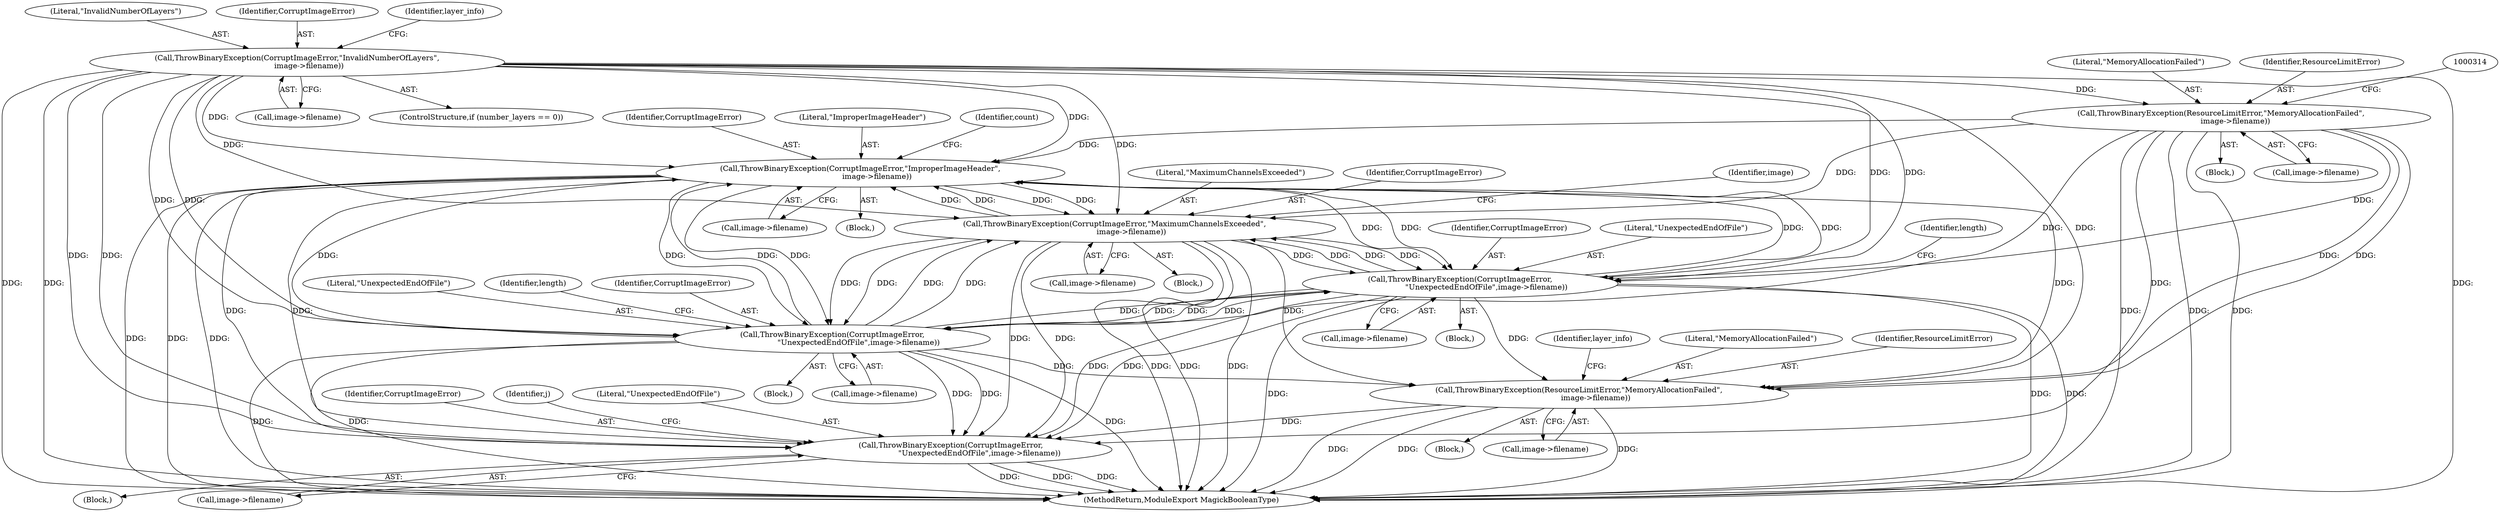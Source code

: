 digraph "0_ImageMagick_d4ec73f866a7c42a2e7f301fcd696e5cb7a7d3ab_1@pointer" {
"1001356" [label="(Call,ThrowBinaryException(ResourceLimitError,\"MemoryAllocationFailed\",\n              image->filename))"];
"1000307" [label="(Call,ThrowBinaryException(ResourceLimitError,\"MemoryAllocationFailed\",\n            image->filename))"];
"1000271" [label="(Call,ThrowBinaryException(CorruptImageError,\"InvalidNumberOfLayers\",\n          image->filename))"];
"1000627" [label="(Call,ThrowBinaryException(CorruptImageError,\"ImproperImageHeader\",\n              image->filename))"];
"1000442" [label="(Call,ThrowBinaryException(CorruptImageError,\"MaximumChannelsExceeded\",\n              image->filename))"];
"1001027" [label="(Call,ThrowBinaryException(CorruptImageError,\n                      \"UnexpectedEndOfFile\",image->filename))"];
"1001190" [label="(Call,ThrowBinaryException(CorruptImageError,\n                      \"UnexpectedEndOfFile\",image->filename))"];
"1001464" [label="(Call,ThrowBinaryException(CorruptImageError,\n                        \"UnexpectedEndOfFile\",image->filename))"];
"1000630" [label="(Call,image->filename)"];
"1000627" [label="(Call,ThrowBinaryException(CorruptImageError,\"ImproperImageHeader\",\n              image->filename))"];
"1001366" [label="(Identifier,layer_info)"];
"1000274" [label="(Call,image->filename)"];
"1001359" [label="(Call,image->filename)"];
"1000273" [label="(Literal,\"InvalidNumberOfLayers\")"];
"1000272" [label="(Identifier,CorruptImageError)"];
"1000608" [label="(Block,)"];
"1001192" [label="(Literal,\"UnexpectedEndOfFile\")"];
"1001034" [label="(Identifier,length)"];
"1000294" [label="(Block,)"];
"1001197" [label="(Identifier,length)"];
"1001030" [label="(Call,image->filename)"];
"1000271" [label="(Call,ThrowBinaryException(CorruptImageError,\"InvalidNumberOfLayers\",\n          image->filename))"];
"1001021" [label="(Block,)"];
"1000628" [label="(Identifier,CorruptImageError)"];
"1001358" [label="(Literal,\"MemoryAllocationFailed\")"];
"1001666" [label="(MethodReturn,ModuleExport MagickBooleanType)"];
"1000444" [label="(Literal,\"MaximumChannelsExceeded\")"];
"1001184" [label="(Block,)"];
"1001458" [label="(Block,)"];
"1000309" [label="(Literal,\"MemoryAllocationFailed\")"];
"1000445" [label="(Call,image->filename)"];
"1001464" [label="(Call,ThrowBinaryException(CorruptImageError,\n                        \"UnexpectedEndOfFile\",image->filename))"];
"1000443" [label="(Identifier,CorruptImageError)"];
"1001335" [label="(Block,)"];
"1000310" [label="(Call,image->filename)"];
"1001191" [label="(Identifier,CorruptImageError)"];
"1001465" [label="(Identifier,CorruptImageError)"];
"1000278" [label="(Identifier,layer_info)"];
"1001356" [label="(Call,ThrowBinaryException(ResourceLimitError,\"MemoryAllocationFailed\",\n              image->filename))"];
"1000307" [label="(Call,ThrowBinaryException(ResourceLimitError,\"MemoryAllocationFailed\",\n            image->filename))"];
"1001028" [label="(Identifier,CorruptImageError)"];
"1001440" [label="(Identifier,j)"];
"1001027" [label="(Call,ThrowBinaryException(CorruptImageError,\n                      \"UnexpectedEndOfFile\",image->filename))"];
"1001193" [label="(Call,image->filename)"];
"1000308" [label="(Identifier,ResourceLimitError)"];
"1000442" [label="(Call,ThrowBinaryException(CorruptImageError,\"MaximumChannelsExceeded\",\n              image->filename))"];
"1001467" [label="(Call,image->filename)"];
"1000436" [label="(Block,)"];
"1001029" [label="(Literal,\"UnexpectedEndOfFile\")"];
"1001466" [label="(Literal,\"UnexpectedEndOfFile\")"];
"1001190" [label="(Call,ThrowBinaryException(CorruptImageError,\n                      \"UnexpectedEndOfFile\",image->filename))"];
"1000267" [label="(ControlStructure,if (number_layers == 0))"];
"1000629" [label="(Literal,\"ImproperImageHeader\")"];
"1001357" [label="(Identifier,ResourceLimitError)"];
"1000451" [label="(Identifier,image)"];
"1000634" [label="(Identifier,count)"];
"1001356" -> "1001335"  [label="AST: "];
"1001356" -> "1001359"  [label="CFG: "];
"1001357" -> "1001356"  [label="AST: "];
"1001358" -> "1001356"  [label="AST: "];
"1001359" -> "1001356"  [label="AST: "];
"1001366" -> "1001356"  [label="CFG: "];
"1001356" -> "1001666"  [label="DDG: "];
"1001356" -> "1001666"  [label="DDG: "];
"1001356" -> "1001666"  [label="DDG: "];
"1000307" -> "1001356"  [label="DDG: "];
"1000307" -> "1001356"  [label="DDG: "];
"1000627" -> "1001356"  [label="DDG: "];
"1000271" -> "1001356"  [label="DDG: "];
"1000442" -> "1001356"  [label="DDG: "];
"1001027" -> "1001356"  [label="DDG: "];
"1001190" -> "1001356"  [label="DDG: "];
"1001356" -> "1001464"  [label="DDG: "];
"1000307" -> "1000294"  [label="AST: "];
"1000307" -> "1000310"  [label="CFG: "];
"1000308" -> "1000307"  [label="AST: "];
"1000309" -> "1000307"  [label="AST: "];
"1000310" -> "1000307"  [label="AST: "];
"1000314" -> "1000307"  [label="CFG: "];
"1000307" -> "1001666"  [label="DDG: "];
"1000307" -> "1001666"  [label="DDG: "];
"1000307" -> "1001666"  [label="DDG: "];
"1000271" -> "1000307"  [label="DDG: "];
"1000307" -> "1000442"  [label="DDG: "];
"1000307" -> "1000627"  [label="DDG: "];
"1000307" -> "1001027"  [label="DDG: "];
"1000307" -> "1001190"  [label="DDG: "];
"1000307" -> "1001464"  [label="DDG: "];
"1000271" -> "1000267"  [label="AST: "];
"1000271" -> "1000274"  [label="CFG: "];
"1000272" -> "1000271"  [label="AST: "];
"1000273" -> "1000271"  [label="AST: "];
"1000274" -> "1000271"  [label="AST: "];
"1000278" -> "1000271"  [label="CFG: "];
"1000271" -> "1001666"  [label="DDG: "];
"1000271" -> "1001666"  [label="DDG: "];
"1000271" -> "1001666"  [label="DDG: "];
"1000271" -> "1000442"  [label="DDG: "];
"1000271" -> "1000442"  [label="DDG: "];
"1000271" -> "1000627"  [label="DDG: "];
"1000271" -> "1000627"  [label="DDG: "];
"1000271" -> "1001027"  [label="DDG: "];
"1000271" -> "1001027"  [label="DDG: "];
"1000271" -> "1001190"  [label="DDG: "];
"1000271" -> "1001190"  [label="DDG: "];
"1000271" -> "1001464"  [label="DDG: "];
"1000271" -> "1001464"  [label="DDG: "];
"1000627" -> "1000608"  [label="AST: "];
"1000627" -> "1000630"  [label="CFG: "];
"1000628" -> "1000627"  [label="AST: "];
"1000629" -> "1000627"  [label="AST: "];
"1000630" -> "1000627"  [label="AST: "];
"1000634" -> "1000627"  [label="CFG: "];
"1000627" -> "1001666"  [label="DDG: "];
"1000627" -> "1001666"  [label="DDG: "];
"1000627" -> "1001666"  [label="DDG: "];
"1000627" -> "1000442"  [label="DDG: "];
"1000627" -> "1000442"  [label="DDG: "];
"1000442" -> "1000627"  [label="DDG: "];
"1000442" -> "1000627"  [label="DDG: "];
"1001027" -> "1000627"  [label="DDG: "];
"1001027" -> "1000627"  [label="DDG: "];
"1001190" -> "1000627"  [label="DDG: "];
"1001190" -> "1000627"  [label="DDG: "];
"1000627" -> "1001027"  [label="DDG: "];
"1000627" -> "1001027"  [label="DDG: "];
"1000627" -> "1001190"  [label="DDG: "];
"1000627" -> "1001190"  [label="DDG: "];
"1000627" -> "1001464"  [label="DDG: "];
"1000627" -> "1001464"  [label="DDG: "];
"1000442" -> "1000436"  [label="AST: "];
"1000442" -> "1000445"  [label="CFG: "];
"1000443" -> "1000442"  [label="AST: "];
"1000444" -> "1000442"  [label="AST: "];
"1000445" -> "1000442"  [label="AST: "];
"1000451" -> "1000442"  [label="CFG: "];
"1000442" -> "1001666"  [label="DDG: "];
"1000442" -> "1001666"  [label="DDG: "];
"1000442" -> "1001666"  [label="DDG: "];
"1001027" -> "1000442"  [label="DDG: "];
"1001027" -> "1000442"  [label="DDG: "];
"1001190" -> "1000442"  [label="DDG: "];
"1001190" -> "1000442"  [label="DDG: "];
"1000442" -> "1001027"  [label="DDG: "];
"1000442" -> "1001027"  [label="DDG: "];
"1000442" -> "1001190"  [label="DDG: "];
"1000442" -> "1001190"  [label="DDG: "];
"1000442" -> "1001464"  [label="DDG: "];
"1000442" -> "1001464"  [label="DDG: "];
"1001027" -> "1001021"  [label="AST: "];
"1001027" -> "1001030"  [label="CFG: "];
"1001028" -> "1001027"  [label="AST: "];
"1001029" -> "1001027"  [label="AST: "];
"1001030" -> "1001027"  [label="AST: "];
"1001034" -> "1001027"  [label="CFG: "];
"1001027" -> "1001666"  [label="DDG: "];
"1001027" -> "1001666"  [label="DDG: "];
"1001027" -> "1001666"  [label="DDG: "];
"1001190" -> "1001027"  [label="DDG: "];
"1001190" -> "1001027"  [label="DDG: "];
"1001027" -> "1001190"  [label="DDG: "];
"1001027" -> "1001190"  [label="DDG: "];
"1001027" -> "1001464"  [label="DDG: "];
"1001027" -> "1001464"  [label="DDG: "];
"1001190" -> "1001184"  [label="AST: "];
"1001190" -> "1001193"  [label="CFG: "];
"1001191" -> "1001190"  [label="AST: "];
"1001192" -> "1001190"  [label="AST: "];
"1001193" -> "1001190"  [label="AST: "];
"1001197" -> "1001190"  [label="CFG: "];
"1001190" -> "1001666"  [label="DDG: "];
"1001190" -> "1001666"  [label="DDG: "];
"1001190" -> "1001666"  [label="DDG: "];
"1001190" -> "1001464"  [label="DDG: "];
"1001190" -> "1001464"  [label="DDG: "];
"1001464" -> "1001458"  [label="AST: "];
"1001464" -> "1001467"  [label="CFG: "];
"1001465" -> "1001464"  [label="AST: "];
"1001466" -> "1001464"  [label="AST: "];
"1001467" -> "1001464"  [label="AST: "];
"1001440" -> "1001464"  [label="CFG: "];
"1001464" -> "1001666"  [label="DDG: "];
"1001464" -> "1001666"  [label="DDG: "];
"1001464" -> "1001666"  [label="DDG: "];
}

